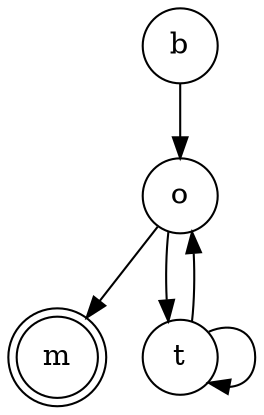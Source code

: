 digraph {   
    node [shape = doublecircle, color = black] m ;
    node [shape = circle];
    node [color= black];
    b -> o -> t -> t -> o -> m;	
}